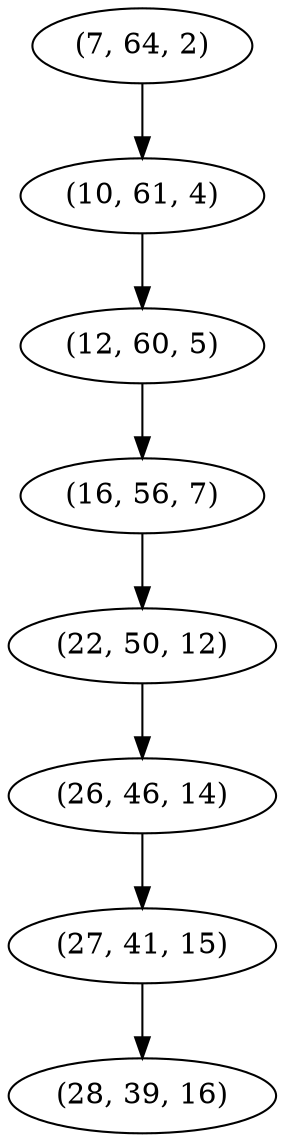 digraph tree {
    "(7, 64, 2)";
    "(10, 61, 4)";
    "(12, 60, 5)";
    "(16, 56, 7)";
    "(22, 50, 12)";
    "(26, 46, 14)";
    "(27, 41, 15)";
    "(28, 39, 16)";
    "(7, 64, 2)" -> "(10, 61, 4)";
    "(10, 61, 4)" -> "(12, 60, 5)";
    "(12, 60, 5)" -> "(16, 56, 7)";
    "(16, 56, 7)" -> "(22, 50, 12)";
    "(22, 50, 12)" -> "(26, 46, 14)";
    "(26, 46, 14)" -> "(27, 41, 15)";
    "(27, 41, 15)" -> "(28, 39, 16)";
}

